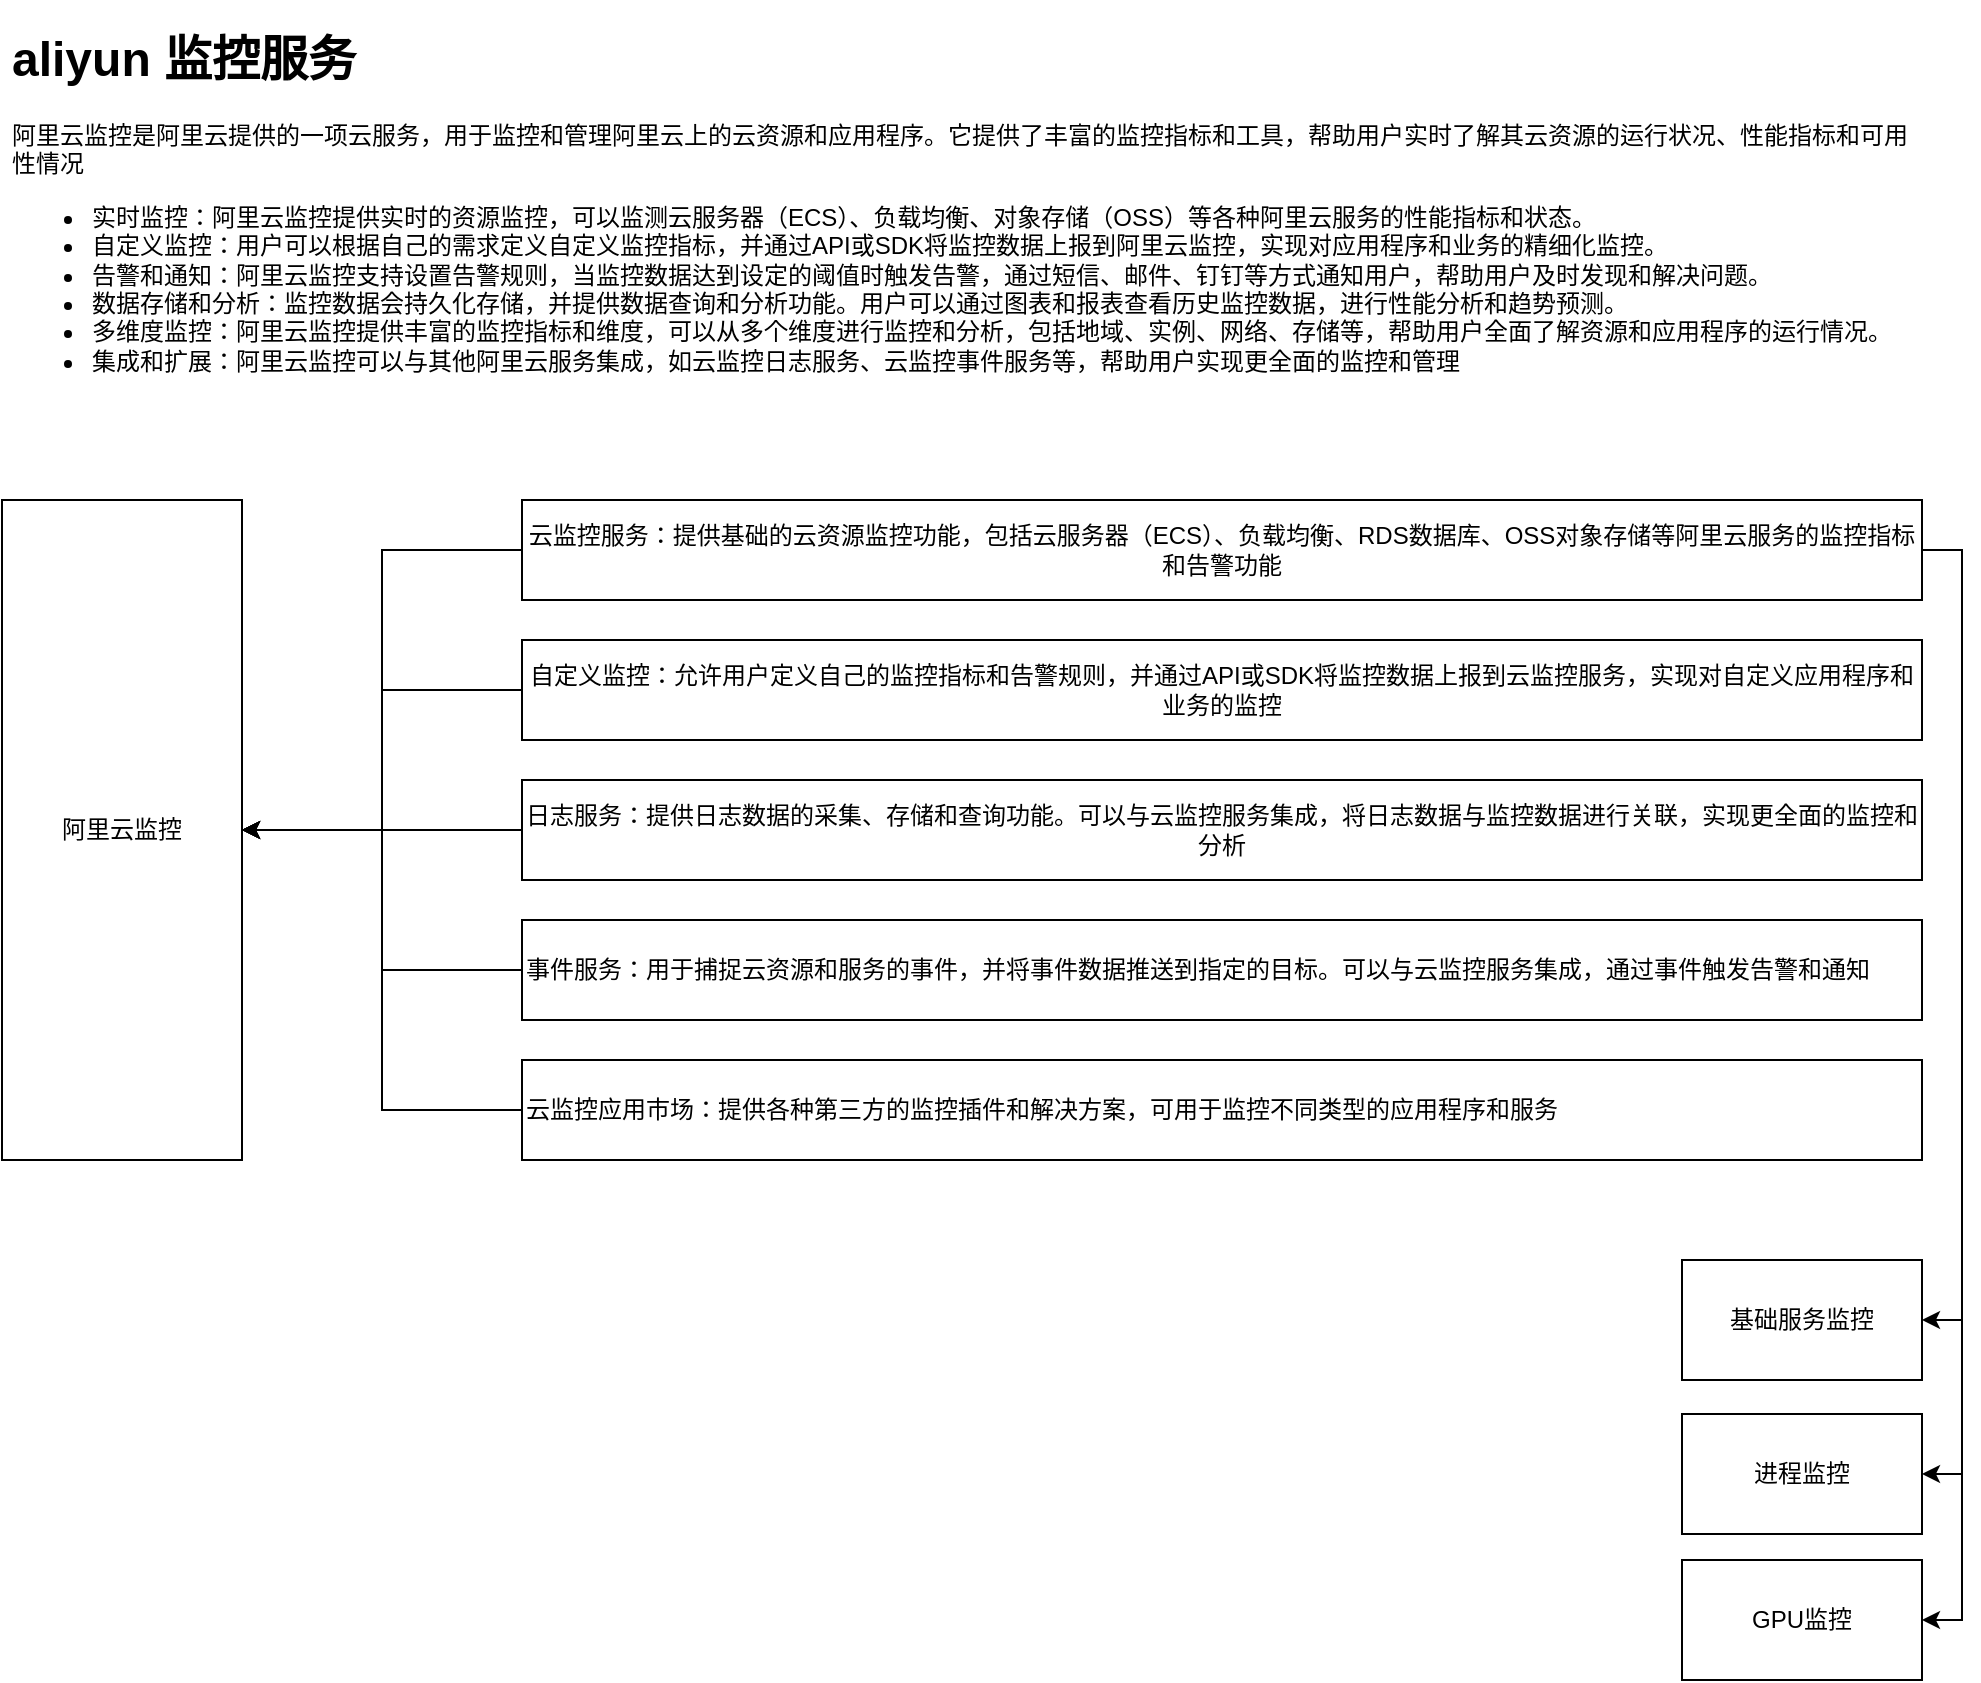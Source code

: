 <mxfile version="21.2.1" type="github">
  <diagram name="第 1 页" id="SrVqRkom7Quez6rHvEq0">
    <mxGraphModel dx="1434" dy="756" grid="1" gridSize="10" guides="1" tooltips="1" connect="1" arrows="1" fold="1" page="1" pageScale="1" pageWidth="1169" pageHeight="1654" math="0" shadow="0">
      <root>
        <mxCell id="0" />
        <mxCell id="1" parent="0" />
        <mxCell id="ClJIuVaFxzLPGe9Ce5QV-2" value="&lt;h1&gt;aliyun 监控服务&lt;/h1&gt;&lt;p&gt;阿里云监控是阿里云提供的一项云服务，用于监控和管理阿里云上的云资源和应用程序。它提供了丰富的监控指标和工具，帮助用户实时了解其云资源的运行状况、性能指标和可用性情况&lt;br&gt;&lt;/p&gt;&lt;p&gt;&lt;/p&gt;&lt;ul&gt;&lt;li&gt;实时监控：阿里云监控提供实时的资源监控，可以监测云服务器（ECS）、负载均衡、对象存储（OSS）等各种阿里云服务的性能指标和状态。&lt;/li&gt;&lt;li&gt;自定义监控：用户可以根据自己的需求定义自定义监控指标，并通过API或SDK将监控数据上报到阿里云监控，实现对应用程序和业务的精细化监控。&lt;/li&gt;&lt;li&gt;告警和通知：阿里云监控支持设置告警规则，当监控数据达到设定的阈值时触发告警，通过短信、邮件、钉钉等方式通知用户，帮助用户及时发现和解决问题。&lt;/li&gt;&lt;li&gt;数据存储和分析：监控数据会持久化存储，并提供数据查询和分析功能。用户可以通过图表和报表查看历史监控数据，进行性能分析和趋势预测。&lt;/li&gt;&lt;li&gt;多维度监控：阿里云监控提供丰富的监控指标和维度，可以从多个维度进行监控和分析，包括地域、实例、网络、存储等，帮助用户全面了解资源和应用程序的运行情况。&lt;/li&gt;&lt;li&gt;集成和扩展：阿里云监控可以与其他阿里云服务集成，如云监控日志服务、云监控事件服务等，帮助用户实现更全面的监控和管理&lt;/li&gt;&lt;/ul&gt;&lt;p&gt;&lt;/p&gt;" style="text;html=1;strokeColor=none;fillColor=none;spacing=5;spacingTop=-20;whiteSpace=wrap;overflow=hidden;rounded=0;" vertex="1" parent="1">
          <mxGeometry x="120" y="70" width="960" height="200" as="geometry" />
        </mxCell>
        <mxCell id="ClJIuVaFxzLPGe9Ce5QV-4" value="阿里云监控" style="rounded=0;whiteSpace=wrap;html=1;" vertex="1" parent="1">
          <mxGeometry x="120" y="310" width="120" height="330" as="geometry" />
        </mxCell>
        <mxCell id="ClJIuVaFxzLPGe9Ce5QV-13" style="edgeStyle=orthogonalEdgeStyle;rounded=0;orthogonalLoop=1;jettySize=auto;html=1;entryX=1;entryY=0.5;entryDx=0;entryDy=0;" edge="1" parent="1" source="ClJIuVaFxzLPGe9Ce5QV-5" target="ClJIuVaFxzLPGe9Ce5QV-4">
          <mxGeometry relative="1" as="geometry" />
        </mxCell>
        <mxCell id="ClJIuVaFxzLPGe9Ce5QV-27" style="edgeStyle=orthogonalEdgeStyle;rounded=0;orthogonalLoop=1;jettySize=auto;html=1;entryX=1;entryY=0.5;entryDx=0;entryDy=0;exitX=1;exitY=0.5;exitDx=0;exitDy=0;" edge="1" parent="1" source="ClJIuVaFxzLPGe9Ce5QV-5" target="ClJIuVaFxzLPGe9Ce5QV-19">
          <mxGeometry relative="1" as="geometry" />
        </mxCell>
        <mxCell id="ClJIuVaFxzLPGe9Ce5QV-28" style="edgeStyle=orthogonalEdgeStyle;rounded=0;orthogonalLoop=1;jettySize=auto;html=1;entryX=1;entryY=0.5;entryDx=0;entryDy=0;exitX=1;exitY=0.5;exitDx=0;exitDy=0;" edge="1" parent="1" source="ClJIuVaFxzLPGe9Ce5QV-5" target="ClJIuVaFxzLPGe9Ce5QV-20">
          <mxGeometry relative="1" as="geometry" />
        </mxCell>
        <mxCell id="ClJIuVaFxzLPGe9Ce5QV-29" style="edgeStyle=orthogonalEdgeStyle;rounded=0;orthogonalLoop=1;jettySize=auto;html=1;entryX=1;entryY=0.5;entryDx=0;entryDy=0;exitX=1;exitY=0.5;exitDx=0;exitDy=0;" edge="1" parent="1" source="ClJIuVaFxzLPGe9Ce5QV-5" target="ClJIuVaFxzLPGe9Ce5QV-21">
          <mxGeometry relative="1" as="geometry" />
        </mxCell>
        <mxCell id="ClJIuVaFxzLPGe9Ce5QV-5" value="云监控服务：提供基础的云资源监控功能，包括云服务器（ECS）、负载均衡、RDS数据库、OSS对象存储等阿里云服务的监控指标和告警功能" style="rounded=0;whiteSpace=wrap;html=1;align=center;" vertex="1" parent="1">
          <mxGeometry x="380" y="310" width="700" height="50" as="geometry" />
        </mxCell>
        <mxCell id="ClJIuVaFxzLPGe9Ce5QV-14" style="edgeStyle=orthogonalEdgeStyle;rounded=0;orthogonalLoop=1;jettySize=auto;html=1;entryX=1;entryY=0.5;entryDx=0;entryDy=0;" edge="1" parent="1" source="ClJIuVaFxzLPGe9Ce5QV-6" target="ClJIuVaFxzLPGe9Ce5QV-4">
          <mxGeometry relative="1" as="geometry" />
        </mxCell>
        <mxCell id="ClJIuVaFxzLPGe9Ce5QV-6" value="自定义监控：允许用户定义自己的监控指标和告警规则，并通过API或SDK将监控数据上报到云监控服务，实现对自定义应用程序和业务的监控" style="rounded=0;whiteSpace=wrap;html=1;" vertex="1" parent="1">
          <mxGeometry x="380" y="380" width="700" height="50" as="geometry" />
        </mxCell>
        <mxCell id="ClJIuVaFxzLPGe9Ce5QV-17" style="edgeStyle=orthogonalEdgeStyle;rounded=0;orthogonalLoop=1;jettySize=auto;html=1;entryX=1;entryY=0.5;entryDx=0;entryDy=0;" edge="1" parent="1" source="ClJIuVaFxzLPGe9Ce5QV-7" target="ClJIuVaFxzLPGe9Ce5QV-4">
          <mxGeometry relative="1" as="geometry" />
        </mxCell>
        <mxCell id="ClJIuVaFxzLPGe9Ce5QV-7" value="云监控应用市场：提供各种第三方的监控插件和解决方案，可用于监控不同类型的应用程序和服务" style="rounded=0;whiteSpace=wrap;html=1;align=left;" vertex="1" parent="1">
          <mxGeometry x="380" y="590" width="700" height="50" as="geometry" />
        </mxCell>
        <mxCell id="ClJIuVaFxzLPGe9Ce5QV-16" style="edgeStyle=orthogonalEdgeStyle;rounded=0;orthogonalLoop=1;jettySize=auto;html=1;entryX=1;entryY=0.5;entryDx=0;entryDy=0;" edge="1" parent="1" source="ClJIuVaFxzLPGe9Ce5QV-8" target="ClJIuVaFxzLPGe9Ce5QV-4">
          <mxGeometry relative="1" as="geometry" />
        </mxCell>
        <mxCell id="ClJIuVaFxzLPGe9Ce5QV-8" value="事件服务：用于捕捉云资源和服务的事件，并将事件数据推送到指定的目标。可以与云监控服务集成，通过事件触发告警和通知" style="rounded=0;whiteSpace=wrap;html=1;align=left;" vertex="1" parent="1">
          <mxGeometry x="380" y="520" width="700" height="50" as="geometry" />
        </mxCell>
        <mxCell id="ClJIuVaFxzLPGe9Ce5QV-15" style="edgeStyle=orthogonalEdgeStyle;rounded=0;orthogonalLoop=1;jettySize=auto;html=1;" edge="1" parent="1" source="ClJIuVaFxzLPGe9Ce5QV-9" target="ClJIuVaFxzLPGe9Ce5QV-4">
          <mxGeometry relative="1" as="geometry" />
        </mxCell>
        <mxCell id="ClJIuVaFxzLPGe9Ce5QV-9" value="日志服务：提供日志数据的采集、存储和查询功能。可以与云监控服务集成，将日志数据与监控数据进行关联，实现更全面的监控和分析" style="rounded=0;whiteSpace=wrap;html=1;" vertex="1" parent="1">
          <mxGeometry x="380" y="450" width="700" height="50" as="geometry" />
        </mxCell>
        <mxCell id="ClJIuVaFxzLPGe9Ce5QV-19" value="基础服务监控" style="rounded=0;whiteSpace=wrap;html=1;" vertex="1" parent="1">
          <mxGeometry x="960" y="690" width="120" height="60" as="geometry" />
        </mxCell>
        <mxCell id="ClJIuVaFxzLPGe9Ce5QV-20" value="进程监控" style="rounded=0;whiteSpace=wrap;html=1;" vertex="1" parent="1">
          <mxGeometry x="960" y="767" width="120" height="60" as="geometry" />
        </mxCell>
        <mxCell id="ClJIuVaFxzLPGe9Ce5QV-21" value="GPU监控" style="rounded=0;whiteSpace=wrap;html=1;" vertex="1" parent="1">
          <mxGeometry x="960" y="840" width="120" height="60" as="geometry" />
        </mxCell>
      </root>
    </mxGraphModel>
  </diagram>
</mxfile>

